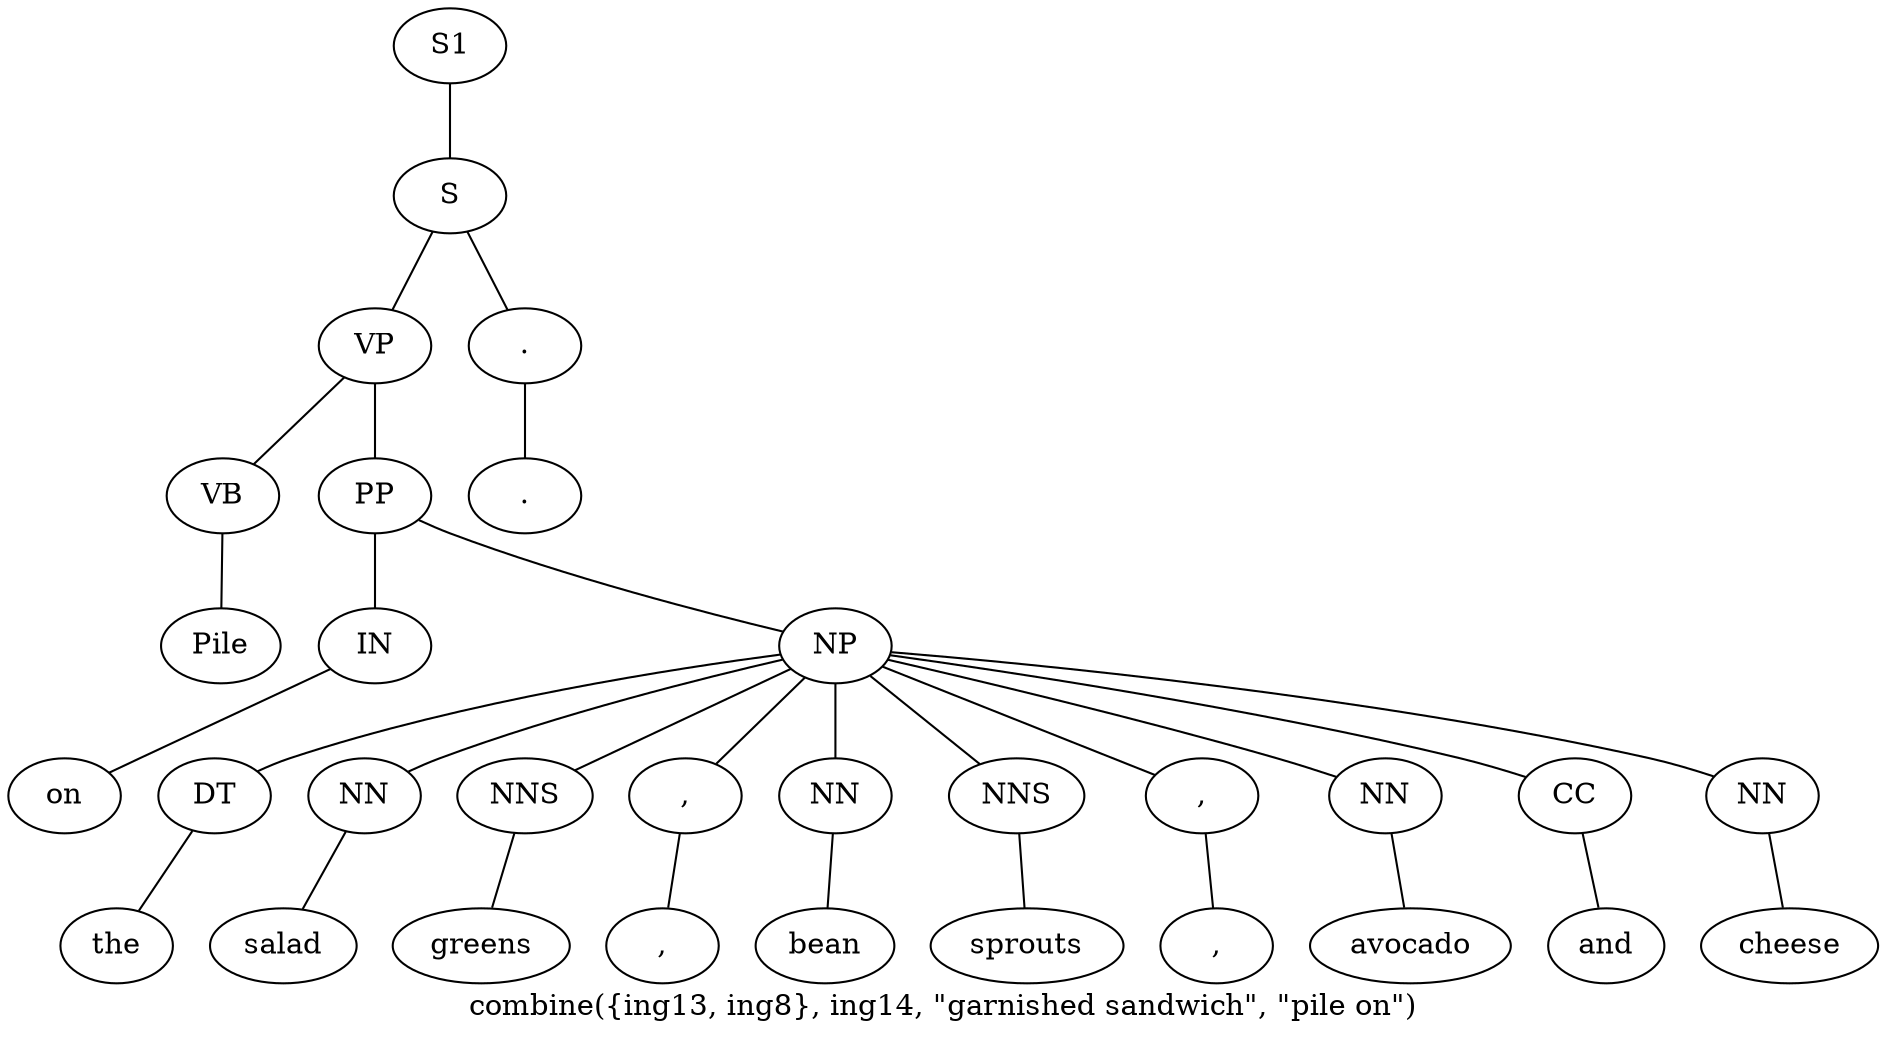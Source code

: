 graph SyntaxGraph {
	label = "combine({ing13, ing8}, ing14, \"garnished sandwich\", \"pile on\")";
	Node0 [label="S1"];
	Node1 [label="S"];
	Node2 [label="VP"];
	Node3 [label="VB"];
	Node4 [label="Pile"];
	Node5 [label="PP"];
	Node6 [label="IN"];
	Node7 [label="on"];
	Node8 [label="NP"];
	Node9 [label="DT"];
	Node10 [label="the"];
	Node11 [label="NN"];
	Node12 [label="salad"];
	Node13 [label="NNS"];
	Node14 [label="greens"];
	Node15 [label=","];
	Node16 [label=","];
	Node17 [label="NN"];
	Node18 [label="bean"];
	Node19 [label="NNS"];
	Node20 [label="sprouts"];
	Node21 [label=","];
	Node22 [label=","];
	Node23 [label="NN"];
	Node24 [label="avocado"];
	Node25 [label="CC"];
	Node26 [label="and"];
	Node27 [label="NN"];
	Node28 [label="cheese"];
	Node29 [label="."];
	Node30 [label="."];

	Node0 -- Node1;
	Node1 -- Node2;
	Node1 -- Node29;
	Node2 -- Node3;
	Node2 -- Node5;
	Node3 -- Node4;
	Node5 -- Node6;
	Node5 -- Node8;
	Node6 -- Node7;
	Node8 -- Node9;
	Node8 -- Node11;
	Node8 -- Node13;
	Node8 -- Node15;
	Node8 -- Node17;
	Node8 -- Node19;
	Node8 -- Node21;
	Node8 -- Node23;
	Node8 -- Node25;
	Node8 -- Node27;
	Node9 -- Node10;
	Node11 -- Node12;
	Node13 -- Node14;
	Node15 -- Node16;
	Node17 -- Node18;
	Node19 -- Node20;
	Node21 -- Node22;
	Node23 -- Node24;
	Node25 -- Node26;
	Node27 -- Node28;
	Node29 -- Node30;
}